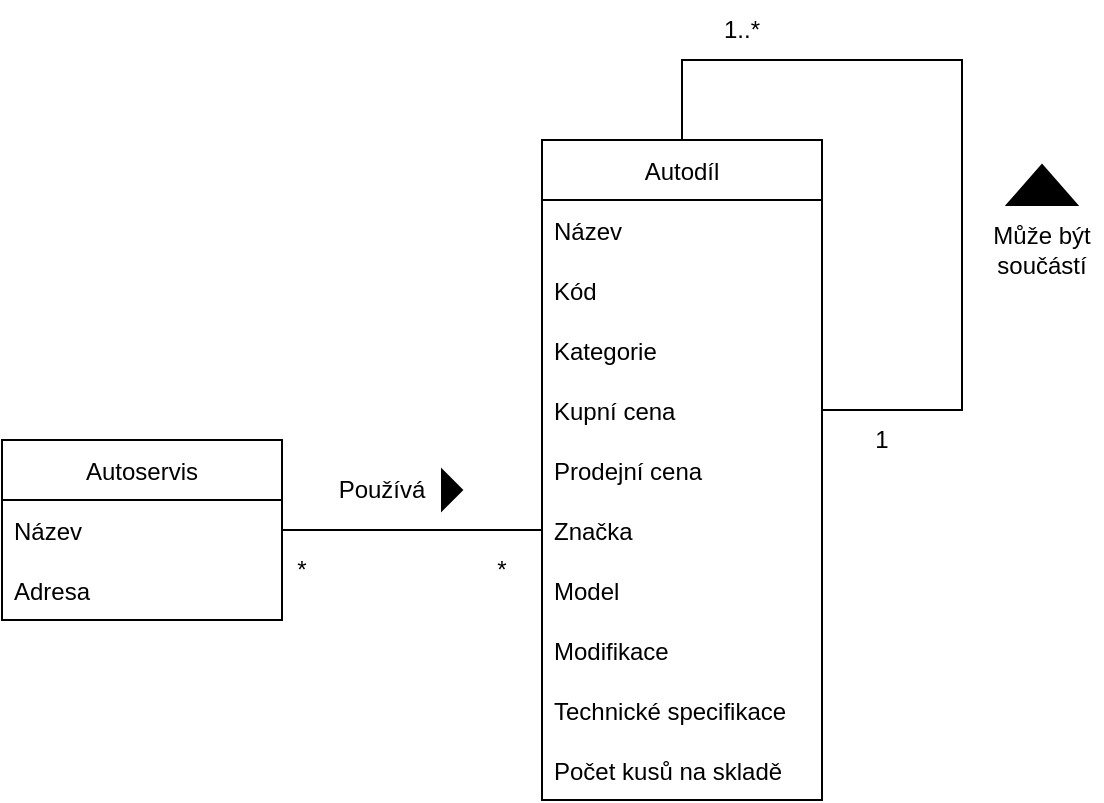 <mxfile version="17.4.0" type="github"><diagram id="mw6CP-UjF1Cd5PPLRpHh" name="Page-1"><mxGraphModel dx="1422" dy="794" grid="1" gridSize="10" guides="1" tooltips="1" connect="1" arrows="1" fold="1" page="1" pageScale="1" pageWidth="827" pageHeight="1169" math="0" shadow="0"><root><mxCell id="0"/><mxCell id="1" parent="0"/><mxCell id="U-77HB8Q2X4eS_2IrAVw-1" value="Autoservis" style="swimlane;fontStyle=0;childLayout=stackLayout;horizontal=1;startSize=30;horizontalStack=0;resizeParent=1;resizeParentMax=0;resizeLast=0;collapsible=1;marginBottom=0;" vertex="1" parent="1"><mxGeometry x="120" y="380" width="140" height="90" as="geometry"/></mxCell><mxCell id="U-77HB8Q2X4eS_2IrAVw-2" value="Název" style="text;strokeColor=none;fillColor=none;align=left;verticalAlign=middle;spacingLeft=4;spacingRight=4;overflow=hidden;points=[[0,0.5],[1,0.5]];portConstraint=eastwest;rotatable=0;" vertex="1" parent="U-77HB8Q2X4eS_2IrAVw-1"><mxGeometry y="30" width="140" height="30" as="geometry"/></mxCell><mxCell id="U-77HB8Q2X4eS_2IrAVw-3" value="Adresa" style="text;strokeColor=none;fillColor=none;align=left;verticalAlign=middle;spacingLeft=4;spacingRight=4;overflow=hidden;points=[[0,0.5],[1,0.5]];portConstraint=eastwest;rotatable=0;" vertex="1" parent="U-77HB8Q2X4eS_2IrAVw-1"><mxGeometry y="60" width="140" height="30" as="geometry"/></mxCell><mxCell id="U-77HB8Q2X4eS_2IrAVw-5" value="Autodíl" style="swimlane;fontStyle=0;childLayout=stackLayout;horizontal=1;startSize=30;horizontalStack=0;resizeParent=1;resizeParentMax=0;resizeLast=0;collapsible=1;marginBottom=0;" vertex="1" parent="1"><mxGeometry x="390" y="230" width="140" height="330" as="geometry"/></mxCell><mxCell id="U-77HB8Q2X4eS_2IrAVw-6" value="Název" style="text;strokeColor=none;fillColor=none;align=left;verticalAlign=middle;spacingLeft=4;spacingRight=4;overflow=hidden;points=[[0,0.5],[1,0.5]];portConstraint=eastwest;rotatable=0;" vertex="1" parent="U-77HB8Q2X4eS_2IrAVw-5"><mxGeometry y="30" width="140" height="30" as="geometry"/></mxCell><mxCell id="U-77HB8Q2X4eS_2IrAVw-7" value="Kód" style="text;strokeColor=none;fillColor=none;align=left;verticalAlign=middle;spacingLeft=4;spacingRight=4;overflow=hidden;points=[[0,0.5],[1,0.5]];portConstraint=eastwest;rotatable=0;" vertex="1" parent="U-77HB8Q2X4eS_2IrAVw-5"><mxGeometry y="60" width="140" height="30" as="geometry"/></mxCell><mxCell id="U-77HB8Q2X4eS_2IrAVw-8" value="Kategorie" style="text;strokeColor=none;fillColor=none;align=left;verticalAlign=middle;spacingLeft=4;spacingRight=4;overflow=hidden;points=[[0,0.5],[1,0.5]];portConstraint=eastwest;rotatable=0;" vertex="1" parent="U-77HB8Q2X4eS_2IrAVw-5"><mxGeometry y="90" width="140" height="30" as="geometry"/></mxCell><mxCell id="U-77HB8Q2X4eS_2IrAVw-9" value="Kupní cena" style="text;strokeColor=none;fillColor=none;align=left;verticalAlign=middle;spacingLeft=4;spacingRight=4;overflow=hidden;points=[[0,0.5],[1,0.5]];portConstraint=eastwest;rotatable=0;" vertex="1" parent="U-77HB8Q2X4eS_2IrAVw-5"><mxGeometry y="120" width="140" height="30" as="geometry"/></mxCell><mxCell id="U-77HB8Q2X4eS_2IrAVw-10" value="Prodejní cena" style="text;strokeColor=none;fillColor=none;align=left;verticalAlign=middle;spacingLeft=4;spacingRight=4;overflow=hidden;points=[[0,0.5],[1,0.5]];portConstraint=eastwest;rotatable=0;" vertex="1" parent="U-77HB8Q2X4eS_2IrAVw-5"><mxGeometry y="150" width="140" height="30" as="geometry"/></mxCell><mxCell id="U-77HB8Q2X4eS_2IrAVw-25" style="edgeStyle=orthogonalEdgeStyle;rounded=0;orthogonalLoop=1;jettySize=auto;html=1;entryX=0.5;entryY=0;entryDx=0;entryDy=0;endArrow=none;endFill=0;exitX=1;exitY=0.5;exitDx=0;exitDy=0;" edge="1" parent="U-77HB8Q2X4eS_2IrAVw-5" source="U-77HB8Q2X4eS_2IrAVw-9" target="U-77HB8Q2X4eS_2IrAVw-5"><mxGeometry relative="1" as="geometry"><mxPoint x="160" y="135" as="sourcePoint"/><Array as="points"><mxPoint x="210" y="135"/><mxPoint x="210" y="-40"/><mxPoint x="70" y="-40"/></Array></mxGeometry></mxCell><mxCell id="U-77HB8Q2X4eS_2IrAVw-11" value="Značka" style="text;strokeColor=none;fillColor=none;align=left;verticalAlign=middle;spacingLeft=4;spacingRight=4;overflow=hidden;points=[[0,0.5],[1,0.5]];portConstraint=eastwest;rotatable=0;" vertex="1" parent="U-77HB8Q2X4eS_2IrAVw-5"><mxGeometry y="180" width="140" height="30" as="geometry"/></mxCell><mxCell id="U-77HB8Q2X4eS_2IrAVw-12" value="Model" style="text;strokeColor=none;fillColor=none;align=left;verticalAlign=middle;spacingLeft=4;spacingRight=4;overflow=hidden;points=[[0,0.5],[1,0.5]];portConstraint=eastwest;rotatable=0;" vertex="1" parent="U-77HB8Q2X4eS_2IrAVw-5"><mxGeometry y="210" width="140" height="30" as="geometry"/></mxCell><mxCell id="U-77HB8Q2X4eS_2IrAVw-13" value="Modifikace" style="text;strokeColor=none;fillColor=none;align=left;verticalAlign=middle;spacingLeft=4;spacingRight=4;overflow=hidden;points=[[0,0.5],[1,0.5]];portConstraint=eastwest;rotatable=0;" vertex="1" parent="U-77HB8Q2X4eS_2IrAVw-5"><mxGeometry y="240" width="140" height="30" as="geometry"/></mxCell><mxCell id="U-77HB8Q2X4eS_2IrAVw-14" value="Technické specifikace" style="text;strokeColor=none;fillColor=none;align=left;verticalAlign=middle;spacingLeft=4;spacingRight=4;overflow=hidden;points=[[0,0.5],[1,0.5]];portConstraint=eastwest;rotatable=0;" vertex="1" parent="U-77HB8Q2X4eS_2IrAVw-5"><mxGeometry y="270" width="140" height="30" as="geometry"/></mxCell><mxCell id="U-77HB8Q2X4eS_2IrAVw-16" value="Počet kusů na skladě" style="text;strokeColor=none;fillColor=none;align=left;verticalAlign=middle;spacingLeft=4;spacingRight=4;overflow=hidden;points=[[0,0.5],[1,0.5]];portConstraint=eastwest;rotatable=0;" vertex="1" parent="U-77HB8Q2X4eS_2IrAVw-5"><mxGeometry y="300" width="140" height="30" as="geometry"/></mxCell><mxCell id="U-77HB8Q2X4eS_2IrAVw-18" value="" style="edgeStyle=orthogonalEdgeStyle;rounded=0;orthogonalLoop=1;jettySize=auto;html=1;endArrow=none;endFill=0;" edge="1" parent="1" source="U-77HB8Q2X4eS_2IrAVw-2" target="U-77HB8Q2X4eS_2IrAVw-11"><mxGeometry relative="1" as="geometry"/></mxCell><mxCell id="U-77HB8Q2X4eS_2IrAVw-20" value="Používá" style="text;html=1;strokeColor=none;fillColor=none;align=center;verticalAlign=middle;whiteSpace=wrap;rounded=0;" vertex="1" parent="1"><mxGeometry x="280" y="390" width="60" height="30" as="geometry"/></mxCell><mxCell id="U-77HB8Q2X4eS_2IrAVw-22" value="" style="triangle;whiteSpace=wrap;html=1;fillColor=#000000;" vertex="1" parent="1"><mxGeometry x="340" y="395" width="10" height="20" as="geometry"/></mxCell><mxCell id="U-77HB8Q2X4eS_2IrAVw-23" value="*" style="text;html=1;strokeColor=none;fillColor=none;align=center;verticalAlign=middle;whiteSpace=wrap;rounded=0;" vertex="1" parent="1"><mxGeometry x="340" y="430" width="60" height="30" as="geometry"/></mxCell><mxCell id="U-77HB8Q2X4eS_2IrAVw-24" value="*" style="text;html=1;strokeColor=none;fillColor=none;align=center;verticalAlign=middle;whiteSpace=wrap;rounded=0;" vertex="1" parent="1"><mxGeometry x="240" y="430" width="60" height="30" as="geometry"/></mxCell><mxCell id="U-77HB8Q2X4eS_2IrAVw-26" value="Může být součástí" style="text;html=1;strokeColor=none;fillColor=none;align=center;verticalAlign=middle;whiteSpace=wrap;rounded=0;" vertex="1" parent="1"><mxGeometry x="610" y="270" width="60" height="30" as="geometry"/></mxCell><mxCell id="U-77HB8Q2X4eS_2IrAVw-27" value="" style="triangle;whiteSpace=wrap;html=1;fillColor=#000000;rotation=-90;" vertex="1" parent="1"><mxGeometry x="630" y="235" width="20" height="35" as="geometry"/></mxCell><mxCell id="U-77HB8Q2X4eS_2IrAVw-29" value="1" style="text;html=1;strokeColor=none;fillColor=none;align=center;verticalAlign=middle;whiteSpace=wrap;rounded=0;" vertex="1" parent="1"><mxGeometry x="530" y="365" width="60" height="30" as="geometry"/></mxCell><mxCell id="U-77HB8Q2X4eS_2IrAVw-30" value="1..*" style="text;html=1;strokeColor=none;fillColor=none;align=center;verticalAlign=middle;whiteSpace=wrap;rounded=0;" vertex="1" parent="1"><mxGeometry x="460" y="160" width="60" height="30" as="geometry"/></mxCell></root></mxGraphModel></diagram></mxfile>